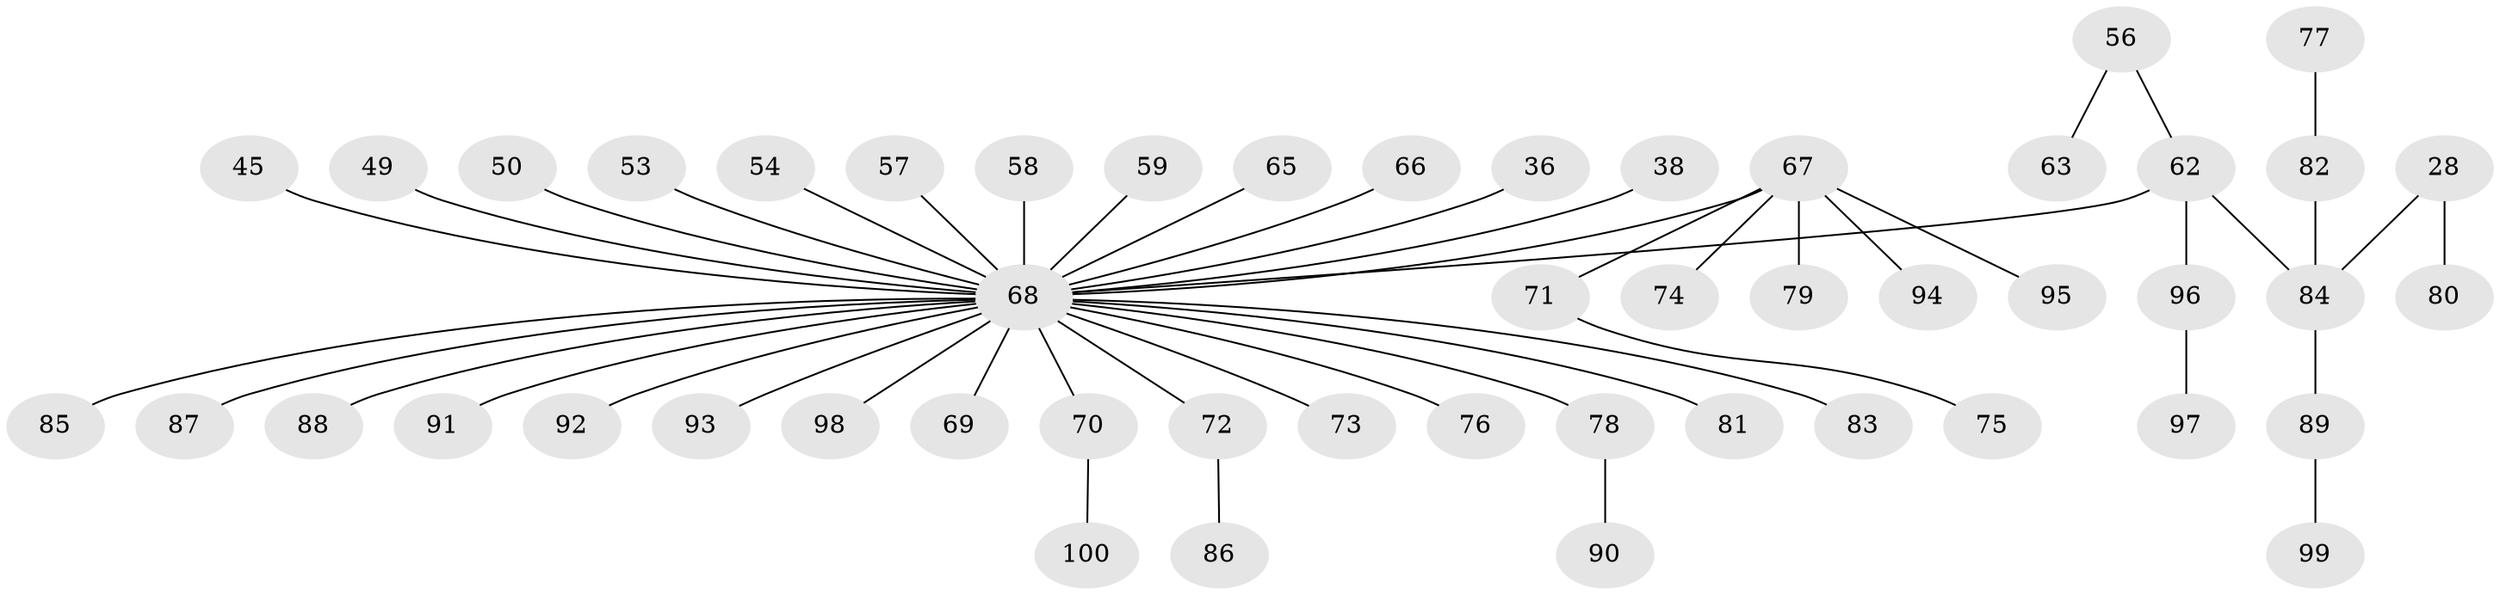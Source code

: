 // original degree distribution, {4: 0.09, 6: 0.01, 7: 0.01, 2: 0.29, 8: 0.01, 3: 0.12, 1: 0.47}
// Generated by graph-tools (version 1.1) at 2025/53/03/09/25 04:53:01]
// undirected, 50 vertices, 49 edges
graph export_dot {
graph [start="1"]
  node [color=gray90,style=filled];
  28;
  36;
  38;
  45;
  49;
  50;
  53;
  54;
  56 [super="+52"];
  57;
  58;
  59;
  62 [super="+55"];
  63;
  65;
  66;
  67 [super="+47+60"];
  68 [super="+13+64+39+22+23+27+51"];
  69;
  70;
  71;
  72;
  73;
  74;
  75;
  76;
  77;
  78;
  79;
  80;
  81;
  82 [super="+29+31+37+48"];
  83;
  84 [super="+18"];
  85;
  86;
  87;
  88;
  89;
  90;
  91;
  92;
  93;
  94;
  95;
  96;
  97;
  98;
  99;
  100;
  28 -- 80;
  28 -- 84;
  36 -- 68;
  38 -- 68;
  45 -- 68;
  49 -- 68;
  50 -- 68;
  53 -- 68;
  54 -- 68;
  56 -- 62;
  56 -- 63;
  57 -- 68;
  58 -- 68;
  59 -- 68;
  62 -- 96;
  62 -- 84;
  62 -- 68;
  65 -- 68;
  66 -- 68;
  67 -- 71;
  67 -- 95;
  67 -- 74;
  67 -- 94;
  67 -- 79;
  67 -- 68;
  68 -- 87;
  68 -- 69;
  68 -- 70;
  68 -- 72;
  68 -- 76;
  68 -- 78;
  68 -- 81;
  68 -- 83;
  68 -- 85;
  68 -- 88;
  68 -- 91;
  68 -- 92;
  68 -- 93;
  68 -- 98;
  68 -- 73;
  70 -- 100;
  71 -- 75;
  72 -- 86;
  77 -- 82;
  78 -- 90;
  82 -- 84;
  84 -- 89;
  89 -- 99;
  96 -- 97;
}
